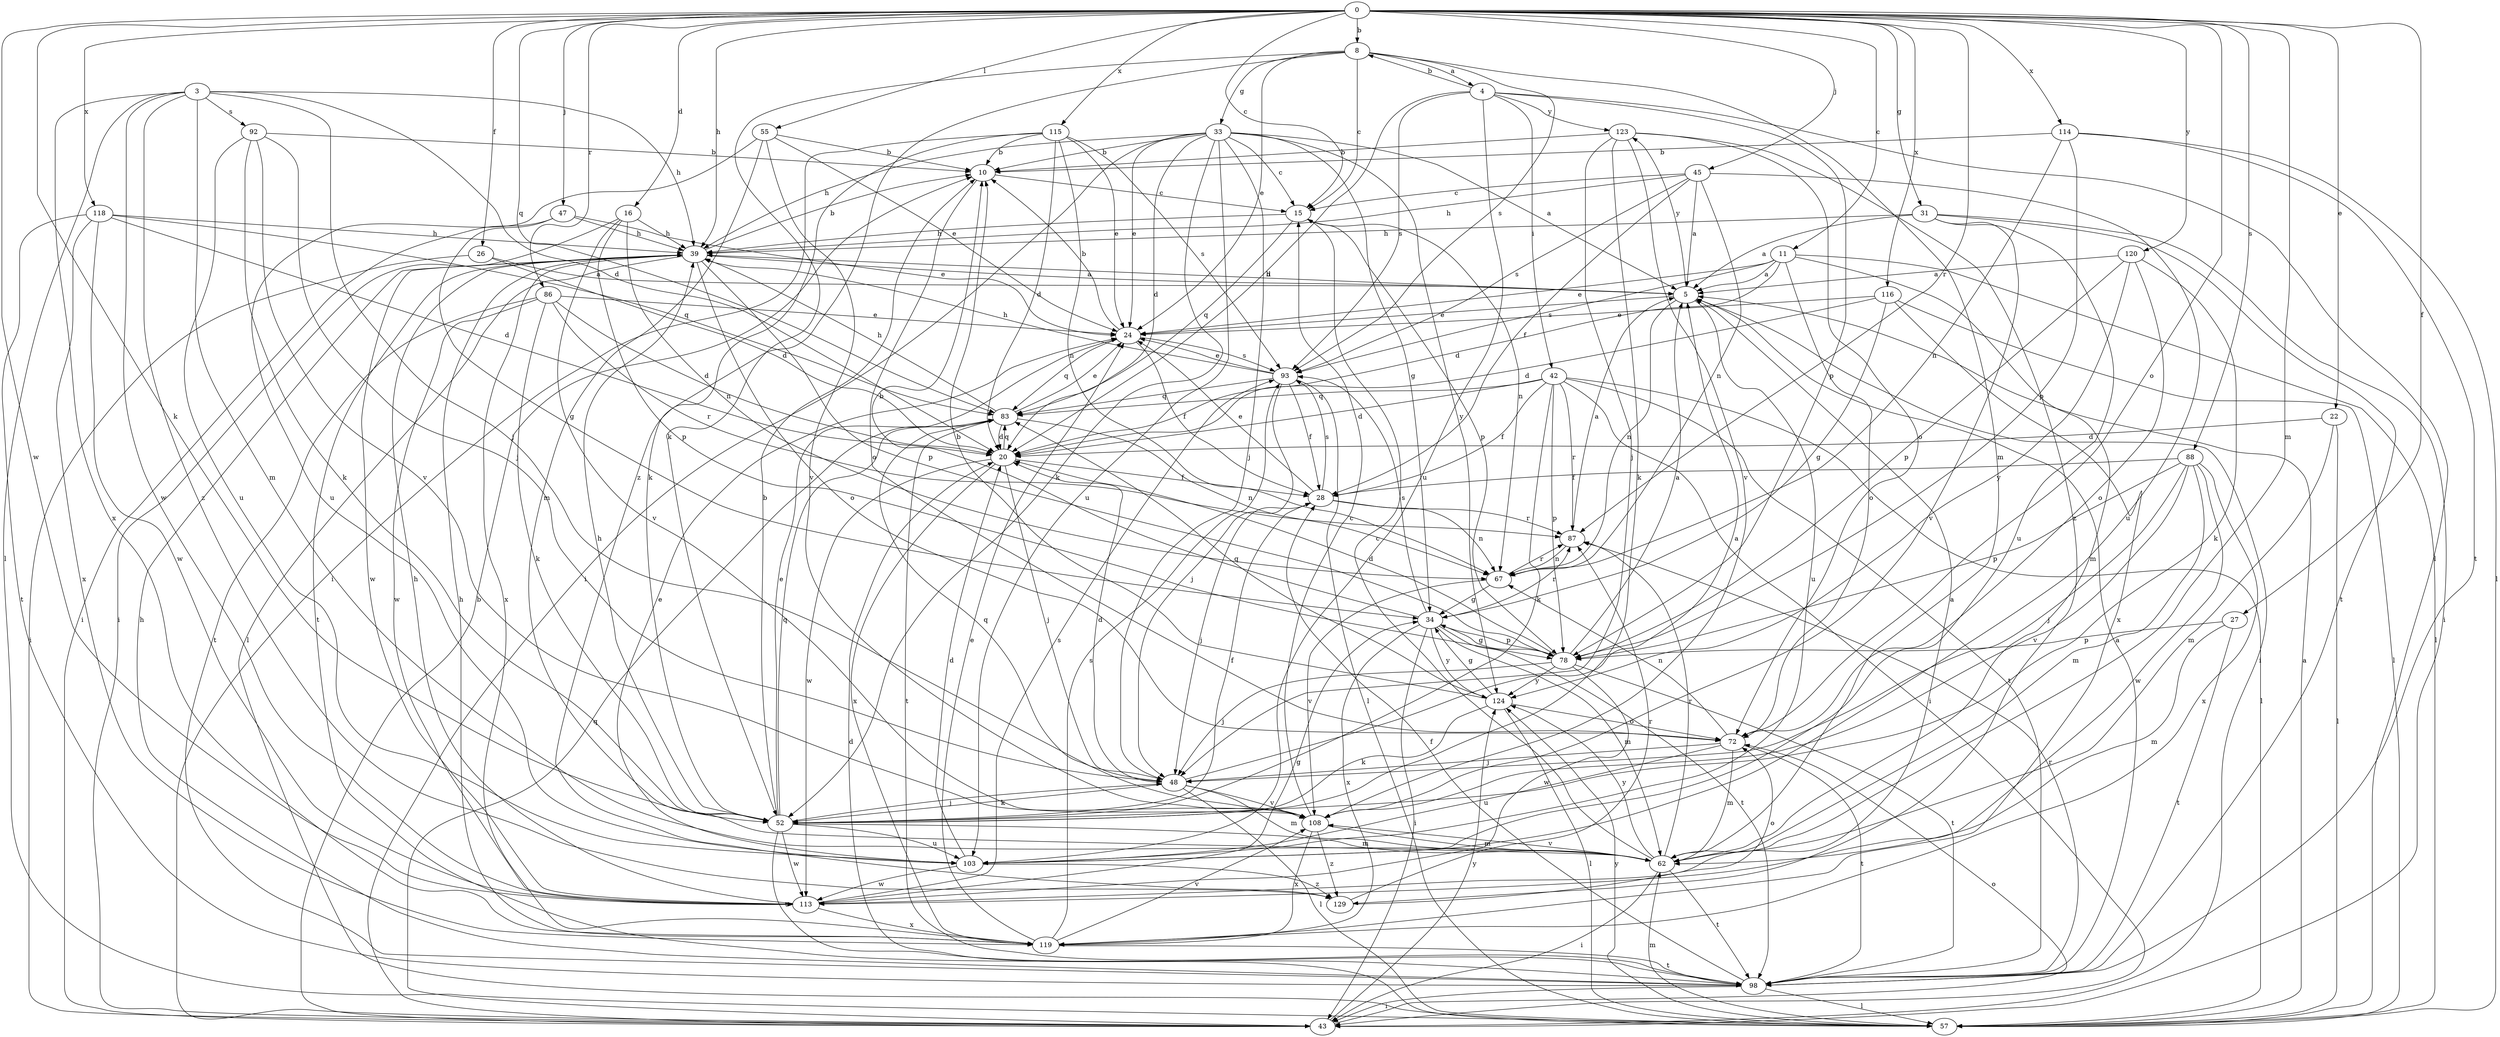 strict digraph  {
0;
3;
4;
5;
8;
10;
11;
15;
16;
20;
22;
24;
26;
27;
28;
31;
33;
34;
39;
42;
43;
45;
47;
48;
52;
55;
57;
62;
67;
72;
78;
83;
86;
87;
88;
92;
93;
98;
103;
108;
113;
114;
115;
116;
118;
119;
120;
123;
124;
129;
0 -> 8  [label=b];
0 -> 11  [label=c];
0 -> 15  [label=c];
0 -> 16  [label=d];
0 -> 22  [label=e];
0 -> 26  [label=f];
0 -> 27  [label=f];
0 -> 31  [label=g];
0 -> 39  [label=h];
0 -> 45  [label=j];
0 -> 47  [label=j];
0 -> 52  [label=k];
0 -> 55  [label=l];
0 -> 62  [label=m];
0 -> 72  [label=o];
0 -> 83  [label=q];
0 -> 86  [label=r];
0 -> 87  [label=r];
0 -> 88  [label=s];
0 -> 113  [label=w];
0 -> 114  [label=x];
0 -> 115  [label=x];
0 -> 116  [label=x];
0 -> 118  [label=x];
0 -> 120  [label=y];
3 -> 20  [label=d];
3 -> 39  [label=h];
3 -> 48  [label=j];
3 -> 57  [label=l];
3 -> 62  [label=m];
3 -> 92  [label=s];
3 -> 113  [label=w];
3 -> 119  [label=x];
3 -> 129  [label=z];
4 -> 8  [label=b];
4 -> 20  [label=d];
4 -> 42  [label=i];
4 -> 57  [label=l];
4 -> 78  [label=p];
4 -> 93  [label=s];
4 -> 103  [label=u];
4 -> 123  [label=y];
5 -> 24  [label=e];
5 -> 39  [label=h];
5 -> 43  [label=i];
5 -> 67  [label=n];
5 -> 103  [label=u];
5 -> 123  [label=y];
8 -> 4  [label=a];
8 -> 15  [label=c];
8 -> 24  [label=e];
8 -> 33  [label=g];
8 -> 52  [label=k];
8 -> 62  [label=m];
8 -> 93  [label=s];
8 -> 129  [label=z];
10 -> 15  [label=c];
10 -> 72  [label=o];
11 -> 5  [label=a];
11 -> 20  [label=d];
11 -> 24  [label=e];
11 -> 57  [label=l];
11 -> 62  [label=m];
11 -> 72  [label=o];
11 -> 93  [label=s];
15 -> 39  [label=h];
15 -> 67  [label=n];
15 -> 78  [label=p];
15 -> 83  [label=q];
16 -> 39  [label=h];
16 -> 43  [label=i];
16 -> 67  [label=n];
16 -> 78  [label=p];
16 -> 108  [label=v];
20 -> 28  [label=f];
20 -> 48  [label=j];
20 -> 83  [label=q];
20 -> 113  [label=w];
20 -> 119  [label=x];
22 -> 20  [label=d];
22 -> 57  [label=l];
22 -> 62  [label=m];
24 -> 10  [label=b];
24 -> 28  [label=f];
24 -> 83  [label=q];
24 -> 93  [label=s];
26 -> 5  [label=a];
26 -> 20  [label=d];
26 -> 43  [label=i];
27 -> 62  [label=m];
27 -> 78  [label=p];
27 -> 98  [label=t];
28 -> 24  [label=e];
28 -> 48  [label=j];
28 -> 67  [label=n];
28 -> 87  [label=r];
28 -> 93  [label=s];
31 -> 5  [label=a];
31 -> 39  [label=h];
31 -> 43  [label=i];
31 -> 98  [label=t];
31 -> 103  [label=u];
31 -> 108  [label=v];
33 -> 5  [label=a];
33 -> 10  [label=b];
33 -> 15  [label=c];
33 -> 20  [label=d];
33 -> 24  [label=e];
33 -> 34  [label=g];
33 -> 39  [label=h];
33 -> 43  [label=i];
33 -> 48  [label=j];
33 -> 52  [label=k];
33 -> 103  [label=u];
33 -> 124  [label=y];
34 -> 10  [label=b];
34 -> 43  [label=i];
34 -> 62  [label=m];
34 -> 78  [label=p];
34 -> 87  [label=r];
34 -> 93  [label=s];
34 -> 98  [label=t];
34 -> 119  [label=x];
34 -> 124  [label=y];
39 -> 5  [label=a];
39 -> 10  [label=b];
39 -> 57  [label=l];
39 -> 72  [label=o];
39 -> 78  [label=p];
39 -> 98  [label=t];
39 -> 113  [label=w];
39 -> 119  [label=x];
42 -> 20  [label=d];
42 -> 28  [label=f];
42 -> 43  [label=i];
42 -> 52  [label=k];
42 -> 57  [label=l];
42 -> 78  [label=p];
42 -> 83  [label=q];
42 -> 87  [label=r];
42 -> 98  [label=t];
43 -> 10  [label=b];
43 -> 72  [label=o];
43 -> 83  [label=q];
43 -> 124  [label=y];
45 -> 5  [label=a];
45 -> 15  [label=c];
45 -> 28  [label=f];
45 -> 39  [label=h];
45 -> 67  [label=n];
45 -> 93  [label=s];
45 -> 103  [label=u];
47 -> 24  [label=e];
47 -> 34  [label=g];
47 -> 39  [label=h];
47 -> 43  [label=i];
48 -> 5  [label=a];
48 -> 20  [label=d];
48 -> 52  [label=k];
48 -> 57  [label=l];
48 -> 62  [label=m];
48 -> 108  [label=v];
52 -> 10  [label=b];
52 -> 24  [label=e];
52 -> 28  [label=f];
52 -> 39  [label=h];
52 -> 48  [label=j];
52 -> 62  [label=m];
52 -> 83  [label=q];
52 -> 98  [label=t];
52 -> 103  [label=u];
52 -> 113  [label=w];
55 -> 10  [label=b];
55 -> 24  [label=e];
55 -> 62  [label=m];
55 -> 103  [label=u];
55 -> 108  [label=v];
57 -> 5  [label=a];
57 -> 20  [label=d];
57 -> 62  [label=m];
57 -> 124  [label=y];
62 -> 15  [label=c];
62 -> 43  [label=i];
62 -> 87  [label=r];
62 -> 98  [label=t];
62 -> 108  [label=v];
62 -> 124  [label=y];
67 -> 34  [label=g];
67 -> 87  [label=r];
67 -> 108  [label=v];
72 -> 48  [label=j];
72 -> 62  [label=m];
72 -> 67  [label=n];
72 -> 98  [label=t];
72 -> 103  [label=u];
78 -> 5  [label=a];
78 -> 20  [label=d];
78 -> 34  [label=g];
78 -> 48  [label=j];
78 -> 98  [label=t];
78 -> 113  [label=w];
78 -> 124  [label=y];
83 -> 20  [label=d];
83 -> 24  [label=e];
83 -> 39  [label=h];
83 -> 67  [label=n];
83 -> 98  [label=t];
86 -> 20  [label=d];
86 -> 24  [label=e];
86 -> 52  [label=k];
86 -> 87  [label=r];
86 -> 98  [label=t];
86 -> 113  [label=w];
87 -> 5  [label=a];
87 -> 67  [label=n];
88 -> 28  [label=f];
88 -> 48  [label=j];
88 -> 62  [label=m];
88 -> 78  [label=p];
88 -> 108  [label=v];
88 -> 113  [label=w];
88 -> 119  [label=x];
92 -> 10  [label=b];
92 -> 48  [label=j];
92 -> 52  [label=k];
92 -> 103  [label=u];
92 -> 108  [label=v];
93 -> 24  [label=e];
93 -> 28  [label=f];
93 -> 39  [label=h];
93 -> 48  [label=j];
93 -> 57  [label=l];
93 -> 83  [label=q];
98 -> 5  [label=a];
98 -> 28  [label=f];
98 -> 39  [label=h];
98 -> 43  [label=i];
98 -> 57  [label=l];
98 -> 87  [label=r];
103 -> 20  [label=d];
103 -> 24  [label=e];
103 -> 113  [label=w];
103 -> 129  [label=z];
108 -> 15  [label=c];
108 -> 62  [label=m];
108 -> 83  [label=q];
108 -> 119  [label=x];
108 -> 129  [label=z];
113 -> 5  [label=a];
113 -> 34  [label=g];
113 -> 39  [label=h];
113 -> 93  [label=s];
113 -> 119  [label=x];
114 -> 10  [label=b];
114 -> 57  [label=l];
114 -> 67  [label=n];
114 -> 78  [label=p];
114 -> 98  [label=t];
115 -> 10  [label=b];
115 -> 20  [label=d];
115 -> 24  [label=e];
115 -> 43  [label=i];
115 -> 52  [label=k];
115 -> 67  [label=n];
115 -> 93  [label=s];
116 -> 20  [label=d];
116 -> 24  [label=e];
116 -> 34  [label=g];
116 -> 57  [label=l];
116 -> 119  [label=x];
118 -> 20  [label=d];
118 -> 39  [label=h];
118 -> 83  [label=q];
118 -> 98  [label=t];
118 -> 113  [label=w];
118 -> 119  [label=x];
119 -> 24  [label=e];
119 -> 39  [label=h];
119 -> 93  [label=s];
119 -> 98  [label=t];
119 -> 108  [label=v];
120 -> 5  [label=a];
120 -> 52  [label=k];
120 -> 72  [label=o];
120 -> 78  [label=p];
120 -> 124  [label=y];
123 -> 10  [label=b];
123 -> 48  [label=j];
123 -> 52  [label=k];
123 -> 72  [label=o];
123 -> 108  [label=v];
123 -> 129  [label=z];
124 -> 10  [label=b];
124 -> 34  [label=g];
124 -> 52  [label=k];
124 -> 57  [label=l];
124 -> 72  [label=o];
124 -> 83  [label=q];
129 -> 72  [label=o];
129 -> 87  [label=r];
}
